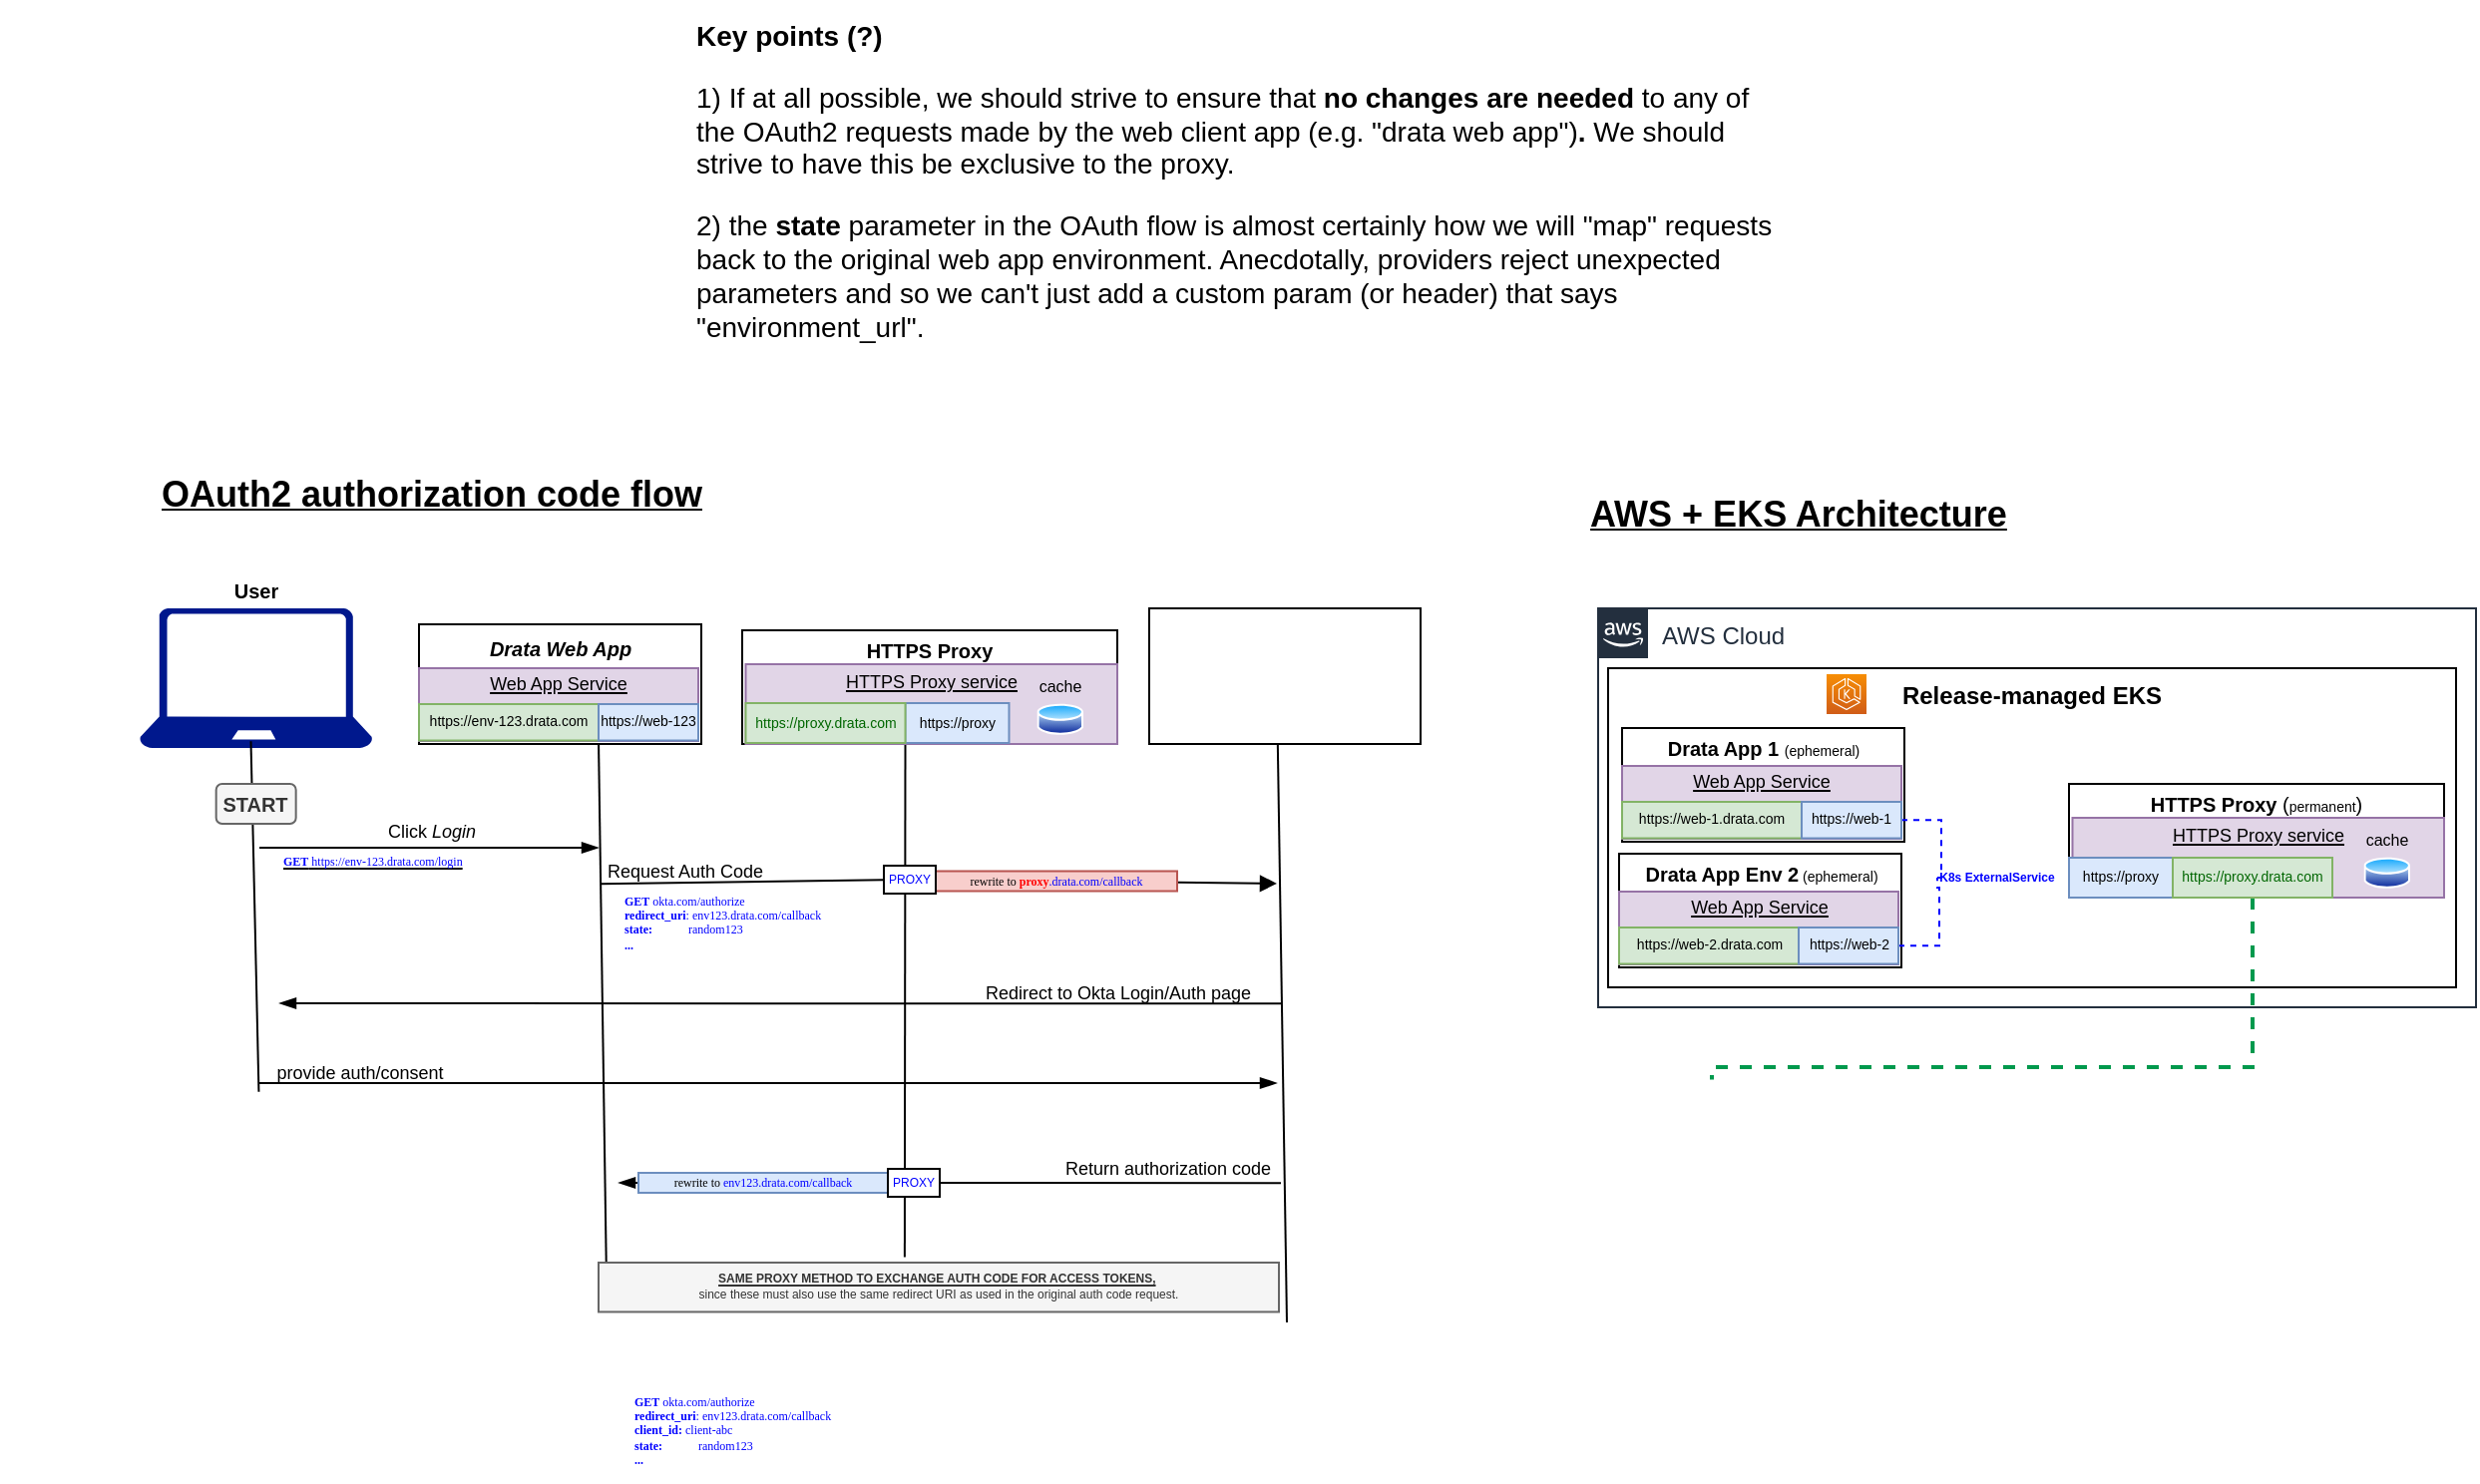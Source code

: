 <mxfile version="20.0.4" type="google"><diagram id="gcR9yk2XvsVM6JuoQxgK" name="Page-1"><mxGraphModel dx="2148" dy="741" grid="1" gridSize="10" guides="1" tooltips="1" connect="1" arrows="1" fold="1" page="1" pageScale="1" pageWidth="850" pageHeight="1100" math="0" shadow="0"><root><mxCell id="0"/><mxCell id="1" parent="0"/><mxCell id="epCmlVqI-PJc7nREorgT-1" value="AWS Cloud" style="points=[[0,0],[0.25,0],[0.5,0],[0.75,0],[1,0],[1,0.25],[1,0.5],[1,0.75],[1,1],[0.75,1],[0.5,1],[0.25,1],[0,1],[0,0.75],[0,0.5],[0,0.25]];outlineConnect=0;gradientColor=none;html=1;whiteSpace=wrap;fontSize=12;fontStyle=0;container=0;pointerEvents=0;collapsible=0;recursiveResize=0;shape=mxgraph.aws4.group;grIcon=mxgraph.aws4.group_aws_cloud_alt;strokeColor=#232F3E;fillColor=none;verticalAlign=top;align=left;spacingLeft=30;fontColor=#232F3E;dashed=0;" parent="1" vertex="1"><mxGeometry x="151" y="442" width="440" height="200" as="geometry"/></mxCell><mxCell id="epCmlVqI-PJc7nREorgT-3" value="Release-managed EKS" style="rounded=0;whiteSpace=wrap;html=1;verticalAlign=top;fontStyle=1" parent="1" vertex="1"><mxGeometry x="156" y="472" width="425" height="160" as="geometry"/></mxCell><mxCell id="epCmlVqI-PJc7nREorgT-2" value="" style="sketch=0;points=[[0,0,0],[0.25,0,0],[0.5,0,0],[0.75,0,0],[1,0,0],[0,1,0],[0.25,1,0],[0.5,1,0],[0.75,1,0],[1,1,0],[0,0.25,0],[0,0.5,0],[0,0.75,0],[1,0.25,0],[1,0.5,0],[1,0.75,0]];outlineConnect=0;fontColor=#232F3E;gradientColor=#F78E04;gradientDirection=north;fillColor=#D05C17;strokeColor=#ffffff;dashed=0;verticalLabelPosition=bottom;verticalAlign=top;align=center;html=1;fontSize=12;fontStyle=0;aspect=fixed;shape=mxgraph.aws4.resourceIcon;resIcon=mxgraph.aws4.eks;" parent="1" vertex="1"><mxGeometry x="265.51" y="475" width="20" height="20" as="geometry"/></mxCell><mxCell id="epCmlVqI-PJc7nREorgT-109" value="&lt;b&gt;&lt;font style=&quot;font-size: 10px;&quot;&gt;User&lt;/font&gt;&lt;/b&gt;" style="sketch=0;aspect=fixed;pointerEvents=1;shadow=0;dashed=0;html=1;strokeColor=none;labelPosition=center;verticalLabelPosition=top;verticalAlign=bottom;align=center;fillColor=#00188D;shape=mxgraph.azure.laptop;labelBackgroundColor=none;fontFamily=Helvetica;fontSize=9;fontColor=#000000;" parent="1" vertex="1"><mxGeometry x="-580" y="442" width="116.67" height="70" as="geometry"/></mxCell><mxCell id="Z7Q8_5BLepSm9eULlUzF-2" value="" style="endArrow=none;html=1;rounded=0;" parent="1" edge="1"><mxGeometry width="50" height="50" relative="1" as="geometry"><mxPoint x="-346" y="780" as="sourcePoint"/><mxPoint x="-349.99" y="508.25" as="targetPoint"/></mxGeometry></mxCell><mxCell id="Z7Q8_5BLepSm9eULlUzF-3" value="" style="endArrow=none;html=1;rounded=0;exitX=0.14;exitY=1.433;exitDx=0;exitDy=0;exitPerimeter=0;" parent="1" source="Z7Q8_5BLepSm9eULlUzF-34" edge="1"><mxGeometry width="50" height="50" relative="1" as="geometry"><mxPoint x="-519.09" y="901.5" as="sourcePoint"/><mxPoint x="-524.25" y="508.63" as="targetPoint"/></mxGeometry></mxCell><mxCell id="Z7Q8_5BLepSm9eULlUzF-5" value="" style="shape=image;verticalLabelPosition=bottom;labelBackgroundColor=default;verticalAlign=top;aspect=fixed;imageAspect=0;image=https://www.okta.com/sites/default/files/Dev_Logo-03_Large.png;imageBorder=default;" parent="1" vertex="1"><mxGeometry x="-74" y="442" width="136" height="68" as="geometry"/></mxCell><mxCell id="Z7Q8_5BLepSm9eULlUzF-7" value="" style="endArrow=blockThin;html=1;rounded=0;endFill=1;" parent="1" edge="1"><mxGeometry width="50" height="50" relative="1" as="geometry"><mxPoint x="-520" y="562" as="sourcePoint"/><mxPoint x="-350" y="562" as="targetPoint"/></mxGeometry></mxCell><mxCell id="Z7Q8_5BLepSm9eULlUzF-8" value="&lt;font color=&quot;#0000ff&quot;&gt;&lt;font style=&quot;font-size: 6px;&quot;&gt;&lt;span style=&quot;font-size: 6px;&quot;&gt;&lt;b&gt;GET&lt;/b&gt; okta.com/authorize&lt;br&gt;&lt;/span&gt;&lt;/font&gt;&lt;/font&gt;&lt;b style=&quot;color: rgb(0, 0, 255);&quot;&gt;redirect_uri&lt;/b&gt;&lt;span style=&quot;color: rgb(0, 0, 255);&quot;&gt;: env123.drata.com/callback&lt;/span&gt;&lt;br style=&quot;color: rgb(0, 0, 255);&quot;&gt;&lt;b style=&quot;color: rgb(0, 0, 255);&quot;&gt;state:&lt;/b&gt;&lt;span style=&quot;color: rgb(0, 0, 255);&quot;&gt;&amp;nbsp; &amp;nbsp; &amp;nbsp; &amp;nbsp; &amp;nbsp; &amp;nbsp;&amp;nbsp;&lt;/span&gt;&lt;font style=&quot;color: rgb(0, 0, 255);&quot;&gt;random123&lt;br&gt;&lt;b&gt;...&lt;/b&gt;&lt;/font&gt;&lt;font color=&quot;#0000ff&quot;&gt;&lt;font style=&quot;font-size: 6px;&quot;&gt;&lt;br&gt;&lt;/font&gt;&lt;/font&gt;" style="text;html=1;strokeColor=none;fillColor=none;align=left;verticalAlign=top;whiteSpace=wrap;rounded=0;fontFamily=Verdana;fontSize=6;fontStyle=0" parent="1" vertex="1"><mxGeometry x="-339" y="579" width="129" height="41" as="geometry"/></mxCell><mxCell id="Z7Q8_5BLepSm9eULlUzF-9" value="&lt;font color=&quot;#0000ff&quot;&gt;&lt;font style=&quot;font-size: 6px;&quot;&gt;&lt;span style=&quot;font-size: 6px;&quot;&gt;&lt;b&gt;GET&lt;/b&gt;&amp;nbsp;https://env-123.drata.com/login&lt;/span&gt;&lt;br&gt;&lt;/font&gt;&lt;/font&gt;" style="text;html=1;strokeColor=none;fillColor=none;align=left;verticalAlign=top;whiteSpace=wrap;rounded=0;fontFamily=Verdana;fontSize=6;fontStyle=4" parent="1" vertex="1"><mxGeometry x="-510" y="559" width="127.87" height="14.75" as="geometry"/></mxCell><mxCell id="Z7Q8_5BLepSm9eULlUzF-11" value="&lt;font style=&quot;font-size: 9px;&quot;&gt;Click &lt;i&gt;Login&lt;/i&gt;&lt;br&gt;&lt;/font&gt;" style="text;html=1;strokeColor=none;fillColor=none;align=center;verticalAlign=middle;whiteSpace=wrap;rounded=0;labelBackgroundColor=none;fontSize=9;" parent="1" vertex="1"><mxGeometry x="-503.63" y="549" width="140.87" height="10" as="geometry"/></mxCell><mxCell id="Z7Q8_5BLepSm9eULlUzF-12" value="" style="endArrow=none;html=1;rounded=0;" parent="1" edge="1"><mxGeometry width="50" height="50" relative="1" as="geometry"><mxPoint x="-5" y="800" as="sourcePoint"/><mxPoint x="-9.58" y="510.25" as="targetPoint"/></mxGeometry></mxCell><mxCell id="Z7Q8_5BLepSm9eULlUzF-13" value="" style="endArrow=none;html=1;rounded=0;exitX=0.45;exitY=-0.113;exitDx=0;exitDy=0;exitPerimeter=0;" parent="1" source="Z7Q8_5BLepSm9eULlUzF-45" edge="1"><mxGeometry width="50" height="50" relative="1" as="geometry"><mxPoint x="-191.09" y="902.87" as="sourcePoint"/><mxPoint x="-196.25" y="510" as="targetPoint"/></mxGeometry></mxCell><mxCell id="Z7Q8_5BLepSm9eULlUzF-25" value="" style="endArrow=blockThin;html=1;rounded=0;endFill=1;" parent="1" edge="1"><mxGeometry width="50" height="50" relative="1" as="geometry"><mxPoint x="-8" y="640.15" as="sourcePoint"/><mxPoint x="-510" y="640" as="targetPoint"/></mxGeometry></mxCell><mxCell id="Z7Q8_5BLepSm9eULlUzF-27" value="" style="endArrow=block;html=1;rounded=0;endFill=1;startArrow=none;" parent="1" source="Z7Q8_5BLepSm9eULlUzF-26" edge="1"><mxGeometry width="50" height="50" relative="1" as="geometry"><mxPoint x="-348.99" y="580.15" as="sourcePoint"/><mxPoint x="-10" y="580" as="targetPoint"/></mxGeometry></mxCell><mxCell id="Z7Q8_5BLepSm9eULlUzF-29" value="&lt;font style=&quot;font-size: 9px;&quot;&gt;Request Auth Code&lt;br&gt;&lt;/font&gt;" style="text;html=1;strokeColor=none;fillColor=none;align=center;verticalAlign=middle;whiteSpace=wrap;rounded=0;labelBackgroundColor=none;fontSize=9;" parent="1" vertex="1"><mxGeometry x="-377.0" y="569" width="140.87" height="10" as="geometry"/></mxCell><mxCell id="Z7Q8_5BLepSm9eULlUzF-30" value="&lt;font style=&quot;font-size: 9px;&quot;&gt;Redirect to Okta Login/Auth page&lt;br&gt;&lt;/font&gt;" style="text;html=1;strokeColor=none;fillColor=none;align=center;verticalAlign=middle;whiteSpace=wrap;rounded=0;labelBackgroundColor=none;fontSize=9;" parent="1" vertex="1"><mxGeometry x="-159.87" y="630" width="140.87" height="10" as="geometry"/></mxCell><mxCell id="Z7Q8_5BLepSm9eULlUzF-26" value="&lt;span style=&quot;font-family: Verdana; text-align: left;&quot;&gt;rewrite to&lt;font style=&quot;&quot; color=&quot;#ff0000&quot;&gt;&amp;nbsp;&lt;b&gt;proxy&lt;/b&gt;&lt;/font&gt;&lt;/span&gt;&lt;font style=&quot;font-family: Verdana; text-align: left;&quot; color=&quot;#0000ff&quot;&gt;.drata.com/callback&lt;/font&gt;" style="rounded=0;whiteSpace=wrap;html=1;labelBackgroundColor=none;fontFamily=Helvetica;fontSize=6;fontStyle=0;fillColor=#f8cecc;strokeColor=#b85450;" parent="1" vertex="1"><mxGeometry x="-181" y="573.75" width="121" height="10" as="geometry"/></mxCell><mxCell id="Z7Q8_5BLepSm9eULlUzF-32" value="" style="endArrow=none;html=1;rounded=0;endFill=1;startArrow=none;" parent="1" source="Z7Q8_5BLepSm9eULlUzF-41" target="Z7Q8_5BLepSm9eULlUzF-26" edge="1"><mxGeometry width="50" height="50" relative="1" as="geometry"><mxPoint x="-348.99" y="580.15" as="sourcePoint"/><mxPoint x="-10" y="580" as="targetPoint"/></mxGeometry></mxCell><mxCell id="Z7Q8_5BLepSm9eULlUzF-33" value="" style="endArrow=blockThin;html=1;rounded=0;endFill=1;startArrow=none;" parent="1" edge="1"><mxGeometry width="50" height="50" relative="1" as="geometry"><mxPoint x="-520" y="680" as="sourcePoint"/><mxPoint x="-10" y="680" as="targetPoint"/></mxGeometry></mxCell><mxCell id="Z7Q8_5BLepSm9eULlUzF-34" value="&lt;font style=&quot;font-size: 9px;&quot;&gt;provide auth/consent&lt;br&gt;&lt;/font&gt;" style="text;html=1;strokeColor=none;fillColor=none;align=center;verticalAlign=middle;whiteSpace=wrap;rounded=0;labelBackgroundColor=none;fontSize=9;" parent="1" vertex="1"><mxGeometry x="-540.0" y="670" width="140.87" height="10" as="geometry"/></mxCell><mxCell id="Z7Q8_5BLepSm9eULlUzF-36" value="" style="endArrow=blockThin;html=1;rounded=0;endFill=1;startArrow=none;" parent="1" source="Z7Q8_5BLepSm9eULlUzF-43" edge="1"><mxGeometry width="50" height="50" relative="1" as="geometry"><mxPoint x="-8" y="730.15" as="sourcePoint"/><mxPoint x="-340" y="730" as="targetPoint"/></mxGeometry></mxCell><mxCell id="Z7Q8_5BLepSm9eULlUzF-37" value="&lt;span style=&quot;font-family: Verdana; text-align: left;&quot;&gt;rewrite to&amp;nbsp;&lt;font color=&quot;#0000ff&quot;&gt;env123&lt;/font&gt;&lt;/span&gt;&lt;font style=&quot;font-family: Verdana; text-align: left;&quot; color=&quot;#0000ff&quot;&gt;.drata.com/callback&lt;/font&gt;" style="rounded=0;whiteSpace=wrap;html=1;labelBackgroundColor=none;fontFamily=Helvetica;fontSize=6;fontStyle=0;fillColor=#dae8fc;strokeColor=#6c8ebf;" parent="1" vertex="1"><mxGeometry x="-330" y="725" width="125" height="10" as="geometry"/></mxCell><mxCell id="Z7Q8_5BLepSm9eULlUzF-39" value="&lt;font style=&quot;font-size: 9px;&quot;&gt;Return authorization code&lt;br&gt;&lt;/font&gt;" style="text;html=1;strokeColor=none;fillColor=none;align=center;verticalAlign=middle;whiteSpace=wrap;rounded=0;labelBackgroundColor=none;fontSize=9;" parent="1" vertex="1"><mxGeometry x="-135.25" y="718" width="140.87" height="10" as="geometry"/></mxCell><mxCell id="Z7Q8_5BLepSm9eULlUzF-41" value="PROXY" style="rounded=0;whiteSpace=wrap;html=1;labelBackgroundColor=none;fontSize=6;fontColor=#0000FF;" parent="1" vertex="1"><mxGeometry x="-207" y="571" width="26" height="14" as="geometry"/></mxCell><mxCell id="Z7Q8_5BLepSm9eULlUzF-42" value="" style="endArrow=none;html=1;rounded=0;endFill=1;" parent="1" target="Z7Q8_5BLepSm9eULlUzF-41" edge="1"><mxGeometry width="50" height="50" relative="1" as="geometry"><mxPoint x="-348.99" y="580.15" as="sourcePoint"/><mxPoint x="-181" y="579.121" as="targetPoint"/></mxGeometry></mxCell><mxCell id="Z7Q8_5BLepSm9eULlUzF-43" value="PROXY" style="rounded=0;whiteSpace=wrap;html=1;labelBackgroundColor=none;fontSize=6;fontColor=#0000FF;" parent="1" vertex="1"><mxGeometry x="-205" y="723" width="26" height="14" as="geometry"/></mxCell><mxCell id="Z7Q8_5BLepSm9eULlUzF-44" value="" style="endArrow=none;html=1;rounded=0;endFill=1;" parent="1" target="Z7Q8_5BLepSm9eULlUzF-43" edge="1"><mxGeometry width="50" height="50" relative="1" as="geometry"><mxPoint x="-8" y="730.15" as="sourcePoint"/><mxPoint x="-340" y="730" as="targetPoint"/></mxGeometry></mxCell><mxCell id="Z7Q8_5BLepSm9eULlUzF-45" value="&lt;b&gt;&lt;u&gt;SAME PROXY METHOD TO EXCHANGE AUTH CODE FOR ACCESS TOKENS,&lt;/u&gt;&lt;/b&gt;&amp;nbsp;&lt;br&gt;since these must also use the same redirect URI as used in the original auth code request." style="rounded=0;whiteSpace=wrap;html=1;labelBackgroundColor=none;fontSize=6;fontColor=#333333;fillColor=#f5f5f5;strokeColor=#666666;" parent="1" vertex="1"><mxGeometry x="-350" y="770" width="341" height="24.73" as="geometry"/></mxCell><mxCell id="Z7Q8_5BLepSm9eULlUzF-74" style="edgeStyle=orthogonalEdgeStyle;rounded=0;orthogonalLoop=1;jettySize=auto;html=1;entryX=0;entryY=0.5;entryDx=0;entryDy=0;dashed=1;fontSize=10;fontColor=#0000FF;endArrow=none;endFill=0;" parent="1" target="epCmlVqI-PJc7nREorgT-98" edge="1"><mxGeometry relative="1" as="geometry"><mxPoint x="389" y="577" as="sourcePoint"/></mxGeometry></mxCell><mxCell id="Z7Q8_5BLepSm9eULlUzF-55" value="&lt;b&gt;K8s&amp;nbsp;ExternalService&lt;/b&gt;" style="text;html=1;strokeColor=none;fillColor=none;align=center;verticalAlign=middle;whiteSpace=wrap;rounded=0;labelBackgroundColor=none;fontSize=6;fontColor=#0000FF;" parent="1" vertex="1"><mxGeometry x="321" y="569.5" width="60" height="15" as="geometry"/></mxCell><mxCell id="Z7Q8_5BLepSm9eULlUzF-49" value="Drata App 1 &lt;span style=&quot;font-weight: normal;&quot;&gt;&lt;font style=&quot;font-size: 7px;&quot;&gt;(ephemeral)&lt;/font&gt;&lt;/span&gt;" style="rounded=0;whiteSpace=wrap;html=1;horizontal=1;verticalAlign=top;fontStyle=1;fontSize=10;labelPosition=center;verticalLabelPosition=middle;align=center;spacingTop=-2;" parent="1" vertex="1"><mxGeometry x="163" y="502" width="141.5" height="57" as="geometry"/></mxCell><mxCell id="Z7Q8_5BLepSm9eULlUzF-50" value="Web App Service" style="rounded=0;whiteSpace=wrap;html=1;verticalAlign=top;spacingTop=-4;fontStyle=4;fillColor=#e1d5e7;strokeColor=#9673a6;labelPosition=center;verticalLabelPosition=middle;align=center;horizontal=1;fontSize=9;" parent="1" vertex="1"><mxGeometry x="163" y="521" width="140" height="36.5" as="geometry"/></mxCell><mxCell id="Z7Q8_5BLepSm9eULlUzF-51" value="&lt;font style=&quot;font-size: 7px;&quot;&gt;&lt;span&gt;https://web-1.drata.com&lt;/span&gt;&lt;/font&gt;" style="rounded=0;whiteSpace=wrap;html=1;labelBackgroundColor=none;fontFamily=Helvetica;fontSize=6;fontStyle=0;fillColor=#d5e8d4;strokeColor=#82b366;verticalAlign=middle;labelPosition=center;verticalLabelPosition=middle;align=center;fontColor=default;" parent="1" vertex="1"><mxGeometry x="163" y="539" width="90.01" height="18.25" as="geometry"/></mxCell><mxCell id="Z7Q8_5BLepSm9eULlUzF-72" style="edgeStyle=orthogonalEdgeStyle;rounded=0;orthogonalLoop=1;jettySize=auto;html=1;entryX=0;entryY=0.5;entryDx=0;entryDy=0;dashed=1;fontSize=10;fontColor=#0000FF;endArrow=none;endFill=0;strokeColor=#0000FF;" parent="1" source="Z7Q8_5BLepSm9eULlUzF-52" target="Z7Q8_5BLepSm9eULlUzF-55" edge="1"><mxGeometry relative="1" as="geometry"/></mxCell><mxCell id="Z7Q8_5BLepSm9eULlUzF-52" value="&lt;font style=&quot;font-size: 7px;&quot;&gt;&lt;span&gt;https://web-1&lt;/span&gt;&lt;/font&gt;" style="rounded=0;whiteSpace=wrap;html=1;labelBackgroundColor=none;fontFamily=Helvetica;fontSize=6;fontStyle=0;fillColor=#dae8fc;strokeColor=#6c8ebf;verticalAlign=middle;labelPosition=center;verticalLabelPosition=middle;align=center;" parent="1" vertex="1"><mxGeometry x="253.01" y="539" width="49.99" height="18.25" as="geometry"/></mxCell><mxCell id="epCmlVqI-PJc7nREorgT-11" value="HTTPS Proxy&lt;span style=&quot;font-weight: normal;&quot;&gt;&lt;font size=&quot;1&quot;&gt; (&lt;/font&gt;&lt;font style=&quot;font-size: 7px;&quot;&gt;permanent&lt;/font&gt;&lt;font size=&quot;1&quot;&gt;)&lt;/font&gt;&lt;/span&gt;" style="rounded=0;whiteSpace=wrap;html=1;horizontal=1;verticalAlign=top;fontStyle=1;fontSize=10;spacingTop=-2;" parent="1" vertex="1"><mxGeometry x="387" y="530" width="188" height="57" as="geometry"/></mxCell><mxCell id="epCmlVqI-PJc7nREorgT-13" value="HTTPS Proxy service" style="rounded=0;whiteSpace=wrap;html=1;verticalAlign=top;spacingTop=-3;fontSize=9;fillColor=#e1d5e7;strokeColor=#9673a6;fontStyle=4" parent="1" vertex="1"><mxGeometry x="388.75" y="547" width="186.25" height="40" as="geometry"/></mxCell><mxCell id="epCmlVqI-PJc7nREorgT-98" value="&lt;font style=&quot;font-size: 7px;&quot;&gt;https://proxy&lt;/font&gt;" style="rounded=0;whiteSpace=wrap;html=1;labelBackgroundColor=none;fontFamily=Helvetica;fontSize=6;fontStyle=0;fillColor=#dae8fc;strokeColor=#6c8ebf;" parent="1" vertex="1"><mxGeometry x="387" y="567" width="52" height="20" as="geometry"/></mxCell><mxCell id="epCmlVqI-PJc7nREorgT-17" value="cache" style="aspect=fixed;perimeter=ellipsePerimeter;html=1;align=center;shadow=0;dashed=0;spacingTop=-6;image;image=img/lib/active_directory/database.svg;imageBorder=none;fontSize=8;labelBackgroundColor=none;labelPosition=center;verticalLabelPosition=top;verticalAlign=bottom;" parent="1" vertex="1"><mxGeometry x="534.75" y="566" width="23.31" height="17.25" as="geometry"/></mxCell><mxCell id="Z7Q8_5BLepSm9eULlUzF-80" style="edgeStyle=orthogonalEdgeStyle;rounded=0;orthogonalLoop=1;jettySize=auto;html=1;entryX=0.5;entryY=0;entryDx=0;entryDy=0;dashed=1;fontSize=7;fontColor=#0000FF;endArrow=none;endFill=0;strokeColor=#00994D;strokeWidth=2;" parent="1" source="epCmlVqI-PJc7nREorgT-99" target="Z7Q8_5BLepSm9eULlUzF-77" edge="1"><mxGeometry relative="1" as="geometry"><Array as="points"><mxPoint x="479" y="672"/><mxPoint x="208" y="672"/></Array></mxGeometry></mxCell><mxCell id="epCmlVqI-PJc7nREorgT-99" value="&lt;font style=&quot;font-size: 7px;&quot; color=&quot;#006600&quot;&gt;&lt;span&gt;https://proxy.drata.com&lt;/span&gt;&lt;/font&gt;" style="rounded=0;whiteSpace=wrap;html=1;labelBackgroundColor=none;fontFamily=Helvetica;fontSize=6;fontStyle=0;fillColor=#d5e8d4;strokeColor=#82b366;" parent="1" vertex="1"><mxGeometry x="439" y="567" width="80" height="20" as="geometry"/></mxCell><mxCell id="Z7Q8_5BLepSm9eULlUzF-56" value="Drata App Env 2&lt;span style=&quot;font-weight: normal;&quot;&gt;&lt;font style=&quot;font-size: 7px;&quot;&gt; (ephemeral)&lt;/font&gt;&lt;/span&gt;" style="rounded=0;whiteSpace=wrap;html=1;horizontal=1;verticalAlign=top;fontStyle=1;fontSize=10;labelPosition=center;verticalLabelPosition=middle;align=center;spacingTop=-2;" parent="1" vertex="1"><mxGeometry x="161.5" y="565" width="141.5" height="57" as="geometry"/></mxCell><mxCell id="Z7Q8_5BLepSm9eULlUzF-57" value="Web App Service" style="rounded=0;whiteSpace=wrap;html=1;verticalAlign=top;spacingTop=-4;fontStyle=4;fillColor=#e1d5e7;strokeColor=#9673a6;labelPosition=center;verticalLabelPosition=middle;align=center;horizontal=1;fontSize=9;" parent="1" vertex="1"><mxGeometry x="161.5" y="584" width="140" height="36.5" as="geometry"/></mxCell><mxCell id="Z7Q8_5BLepSm9eULlUzF-58" value="&lt;font style=&quot;font-size: 7px;&quot;&gt;&lt;span&gt;https://web-2.drata.com&lt;/span&gt;&lt;/font&gt;" style="rounded=0;whiteSpace=wrap;html=1;labelBackgroundColor=none;fontFamily=Helvetica;fontSize=6;fontStyle=0;fillColor=#d5e8d4;strokeColor=#82b366;verticalAlign=middle;labelPosition=center;verticalLabelPosition=middle;align=center;fontColor=default;" parent="1" vertex="1"><mxGeometry x="161.5" y="602" width="90.01" height="18.25" as="geometry"/></mxCell><mxCell id="Z7Q8_5BLepSm9eULlUzF-73" style="edgeStyle=orthogonalEdgeStyle;rounded=0;orthogonalLoop=1;jettySize=auto;html=1;entryX=0;entryY=0.5;entryDx=0;entryDy=0;dashed=1;fontSize=10;fontColor=#0000FF;endArrow=none;endFill=0;strokeColor=#0000FF;" parent="1" source="Z7Q8_5BLepSm9eULlUzF-59" target="Z7Q8_5BLepSm9eULlUzF-55" edge="1"><mxGeometry relative="1" as="geometry"><Array as="points"><mxPoint x="322" y="611"/><mxPoint x="322" y="582"/><mxPoint x="321" y="582"/></Array></mxGeometry></mxCell><mxCell id="Z7Q8_5BLepSm9eULlUzF-59" value="&lt;font style=&quot;font-size: 7px;&quot;&gt;&lt;span&gt;https://web-2&lt;/span&gt;&lt;/font&gt;" style="rounded=0;whiteSpace=wrap;html=1;labelBackgroundColor=none;fontFamily=Helvetica;fontSize=6;fontStyle=0;fillColor=#dae8fc;strokeColor=#6c8ebf;verticalAlign=middle;labelPosition=center;verticalLabelPosition=middle;align=center;" parent="1" vertex="1"><mxGeometry x="251.51" y="602" width="49.99" height="18.25" as="geometry"/></mxCell><mxCell id="Z7Q8_5BLepSm9eULlUzF-60" value="HTTPS Proxy" style="rounded=0;whiteSpace=wrap;html=1;horizontal=1;verticalAlign=top;fontStyle=1;fontSize=10;spacingTop=-2;" parent="1" vertex="1"><mxGeometry x="-278" y="453" width="188" height="57" as="geometry"/></mxCell><mxCell id="Z7Q8_5BLepSm9eULlUzF-61" value="HTTPS Proxy service" style="rounded=0;whiteSpace=wrap;html=1;verticalAlign=top;spacingTop=-3;fontSize=9;fillColor=#e1d5e7;strokeColor=#9673a6;fontStyle=4" parent="1" vertex="1"><mxGeometry x="-276.25" y="470" width="186.25" height="40" as="geometry"/></mxCell><mxCell id="Z7Q8_5BLepSm9eULlUzF-62" value="&lt;font style=&quot;font-size: 7px;&quot;&gt;https://proxy&lt;/font&gt;" style="rounded=0;whiteSpace=wrap;html=1;labelBackgroundColor=none;fontFamily=Helvetica;fontSize=6;fontStyle=0;fillColor=#dae8fc;strokeColor=#6c8ebf;" parent="1" vertex="1"><mxGeometry x="-196.25" y="489.5" width="52" height="20" as="geometry"/></mxCell><mxCell id="Z7Q8_5BLepSm9eULlUzF-63" value="cache" style="aspect=fixed;perimeter=ellipsePerimeter;html=1;align=center;shadow=0;dashed=0;spacingTop=-6;image;image=img/lib/active_directory/database.svg;imageBorder=none;fontSize=8;labelBackgroundColor=none;labelPosition=center;verticalLabelPosition=top;verticalAlign=bottom;" parent="1" vertex="1"><mxGeometry x="-130.25" y="489" width="23.31" height="17.25" as="geometry"/></mxCell><mxCell id="Z7Q8_5BLepSm9eULlUzF-64" value="&lt;font style=&quot;font-size: 7px;&quot; color=&quot;#006600&quot;&gt;&lt;span&gt;https://proxy.drata.com&lt;/span&gt;&lt;/font&gt;" style="rounded=0;whiteSpace=wrap;html=1;labelBackgroundColor=none;fontFamily=Helvetica;fontSize=6;fontStyle=0;fillColor=#d5e8d4;strokeColor=#82b366;" parent="1" vertex="1"><mxGeometry x="-276.25" y="489.5" width="80" height="20" as="geometry"/></mxCell><mxCell id="epCmlVqI-PJc7nREorgT-4" value="&lt;i&gt;Drata Web App&lt;/i&gt;" style="rounded=0;whiteSpace=wrap;html=1;horizontal=1;verticalAlign=top;fontStyle=1;fontSize=10;labelPosition=center;verticalLabelPosition=middle;align=center;" parent="1" vertex="1"><mxGeometry x="-440" y="450" width="141.5" height="60" as="geometry"/></mxCell><mxCell id="epCmlVqI-PJc7nREorgT-7" value="Web App Service" style="rounded=0;whiteSpace=wrap;html=1;verticalAlign=top;spacingTop=-4;fontStyle=4;fillColor=#e1d5e7;strokeColor=#9673a6;labelPosition=center;verticalLabelPosition=middle;align=center;horizontal=1;fontSize=9;" parent="1" vertex="1"><mxGeometry x="-440" y="472" width="140" height="36.5" as="geometry"/></mxCell><mxCell id="epCmlVqI-PJc7nREorgT-102" value="&lt;font style=&quot;font-size: 7px;&quot;&gt;&lt;span&gt;https://env-123.drata.com&lt;/span&gt;&lt;/font&gt;" style="rounded=0;whiteSpace=wrap;html=1;labelBackgroundColor=none;fontFamily=Helvetica;fontSize=6;fontStyle=0;fillColor=#d5e8d4;strokeColor=#82b366;verticalAlign=middle;labelPosition=center;verticalLabelPosition=middle;align=center;fontColor=default;" parent="1" vertex="1"><mxGeometry x="-440" y="490" width="90.01" height="18.25" as="geometry"/></mxCell><mxCell id="epCmlVqI-PJc7nREorgT-121" value="&lt;font style=&quot;font-size: 7px;&quot;&gt;&lt;span&gt;https://web-123&lt;/span&gt;&lt;/font&gt;" style="rounded=0;whiteSpace=wrap;html=1;labelBackgroundColor=none;fontFamily=Helvetica;fontSize=6;fontStyle=0;fillColor=#dae8fc;strokeColor=#6c8ebf;verticalAlign=middle;labelPosition=center;verticalLabelPosition=middle;align=center;" parent="1" vertex="1"><mxGeometry x="-349.99" y="490" width="49.99" height="18.25" as="geometry"/></mxCell><mxCell id="Z7Q8_5BLepSm9eULlUzF-65" value="&lt;b&gt;&lt;font style=&quot;font-size: 10px;&quot;&gt;START&lt;/font&gt;&lt;/b&gt;" style="rounded=1;whiteSpace=wrap;html=1;labelBackgroundColor=none;fontSize=6;fillColor=#f5f5f5;strokeColor=#666666;fontColor=#333333;" parent="1" vertex="1"><mxGeometry x="-541.67" y="530" width="40" height="20" as="geometry"/></mxCell><mxCell id="Z7Q8_5BLepSm9eULlUzF-77" value="" style="shape=image;verticalLabelPosition=bottom;labelBackgroundColor=default;verticalAlign=top;aspect=fixed;imageAspect=0;image=https://www.okta.com/sites/default/files/Dev_Logo-03_Large.png;imageBorder=none;" parent="1" vertex="1"><mxGeometry x="173.5" y="678.25" width="69" height="34.5" as="geometry"/></mxCell><mxCell id="Z7Q8_5BLepSm9eULlUzF-82" value="&lt;b&gt;&lt;u&gt;OAuth2 authorization code flow&lt;/u&gt;&lt;/b&gt;" style="text;html=1;strokeColor=none;fillColor=none;align=center;verticalAlign=middle;whiteSpace=wrap;rounded=0;labelBackgroundColor=none;fontSize=18;fontColor=#000000;" parent="1" vertex="1"><mxGeometry x="-649.86" y="370" width="433.33" height="30" as="geometry"/></mxCell><mxCell id="Z7Q8_5BLepSm9eULlUzF-84" value="&lt;b&gt;&lt;u&gt;AWS + EKS Architecture&lt;/u&gt;&lt;/b&gt;" style="text;html=1;strokeColor=none;fillColor=none;align=center;verticalAlign=middle;whiteSpace=wrap;rounded=0;labelBackgroundColor=none;fontSize=18;fontColor=#000000;" parent="1" vertex="1"><mxGeometry x="140" y="380" width="223.33" height="30" as="geometry"/></mxCell><mxCell id="Z7Q8_5BLepSm9eULlUzF-85" value="&lt;h1 style=&quot;text-align: left; font-size: 14px;&quot;&gt;&lt;font style=&quot;font-size: 14px;&quot;&gt;Key points (?)&lt;/font&gt;&lt;/h1&gt;&lt;p style=&quot;text-align: left; font-size: 14px;&quot;&gt;&lt;font style=&quot;font-size: 14px;&quot;&gt;1) If at all possible, we should strive to ensure that&amp;nbsp;&lt;b&gt;no changes are needed&lt;/b&gt;&amp;nbsp;to any of the OAuth2 requests made by the web client app (e.g. &quot;drata web app&quot;)&lt;b&gt;.&amp;nbsp;&lt;/b&gt;We should strive to have this be exclusive to the proxy.&amp;nbsp;&lt;/font&gt;&lt;/p&gt;&lt;p style=&quot;text-align: left; font-size: 14px;&quot;&gt;&lt;font style=&quot;font-size: 14px;&quot;&gt;2) the&amp;nbsp;&lt;b style=&quot;&quot;&gt;state&lt;/b&gt;&amp;nbsp;parameter in the OAuth flow is almost certainly how we will &quot;map&quot; requests back to the original web app environment. Anecdotally, providers reject unexpected parameters and so we can't just add a custom param (or header) that says &quot;environment_url&quot;.&lt;/font&gt;&lt;/p&gt;" style="text;html=1;strokeColor=none;fillColor=none;align=center;verticalAlign=middle;whiteSpace=wrap;rounded=0;labelBackgroundColor=none;fontSize=18;fontColor=#000000;" parent="1" vertex="1"><mxGeometry x="-302" y="140" width="544.5" height="180" as="geometry"/></mxCell><mxCell id="JD6PzgiTQhX_GqC3l7b9-1" value="&lt;font color=&quot;#0000ff&quot;&gt;&lt;font style=&quot;font-size: 6px;&quot;&gt;&lt;span style=&quot;font-size: 6px;&quot;&gt;&lt;b&gt;GET&lt;/b&gt; okta.com/authorize&lt;br&gt;&lt;/span&gt;&lt;/font&gt;&lt;/font&gt;&lt;b style=&quot;color: rgb(0, 0, 255);&quot;&gt;redirect_uri&lt;/b&gt;&lt;span style=&quot;color: rgb(0, 0, 255);&quot;&gt;: env123.drata.com/callback&lt;/span&gt;&lt;br style=&quot;color: rgb(0, 0, 255);&quot;&gt;&lt;span style=&quot;color: rgb(0, 0, 255);&quot;&gt;&lt;b&gt;client_id: &lt;/b&gt;client-abc&lt;br&gt;&lt;b&gt;state:&lt;/b&gt;&lt;/span&gt;&lt;span style=&quot;color: rgb(0, 0, 255);&quot;&gt;&amp;nbsp; &amp;nbsp; &amp;nbsp; &amp;nbsp; &amp;nbsp; &amp;nbsp;&amp;nbsp;&lt;/span&gt;&lt;font style=&quot;color: rgb(0, 0, 255);&quot;&gt;random123&lt;br&gt;&lt;b&gt;...&lt;/b&gt;&lt;/font&gt;&lt;font color=&quot;#0000ff&quot;&gt;&lt;font style=&quot;font-size: 6px;&quot;&gt;&lt;br&gt;&lt;/font&gt;&lt;/font&gt;" style="text;html=1;strokeColor=none;fillColor=none;align=left;verticalAlign=top;whiteSpace=wrap;rounded=0;fontFamily=Verdana;fontSize=6;fontStyle=0" parent="1" vertex="1"><mxGeometry x="-334" y="830" width="194" height="50" as="geometry"/></mxCell></root></mxGraphModel></diagram></mxfile>
